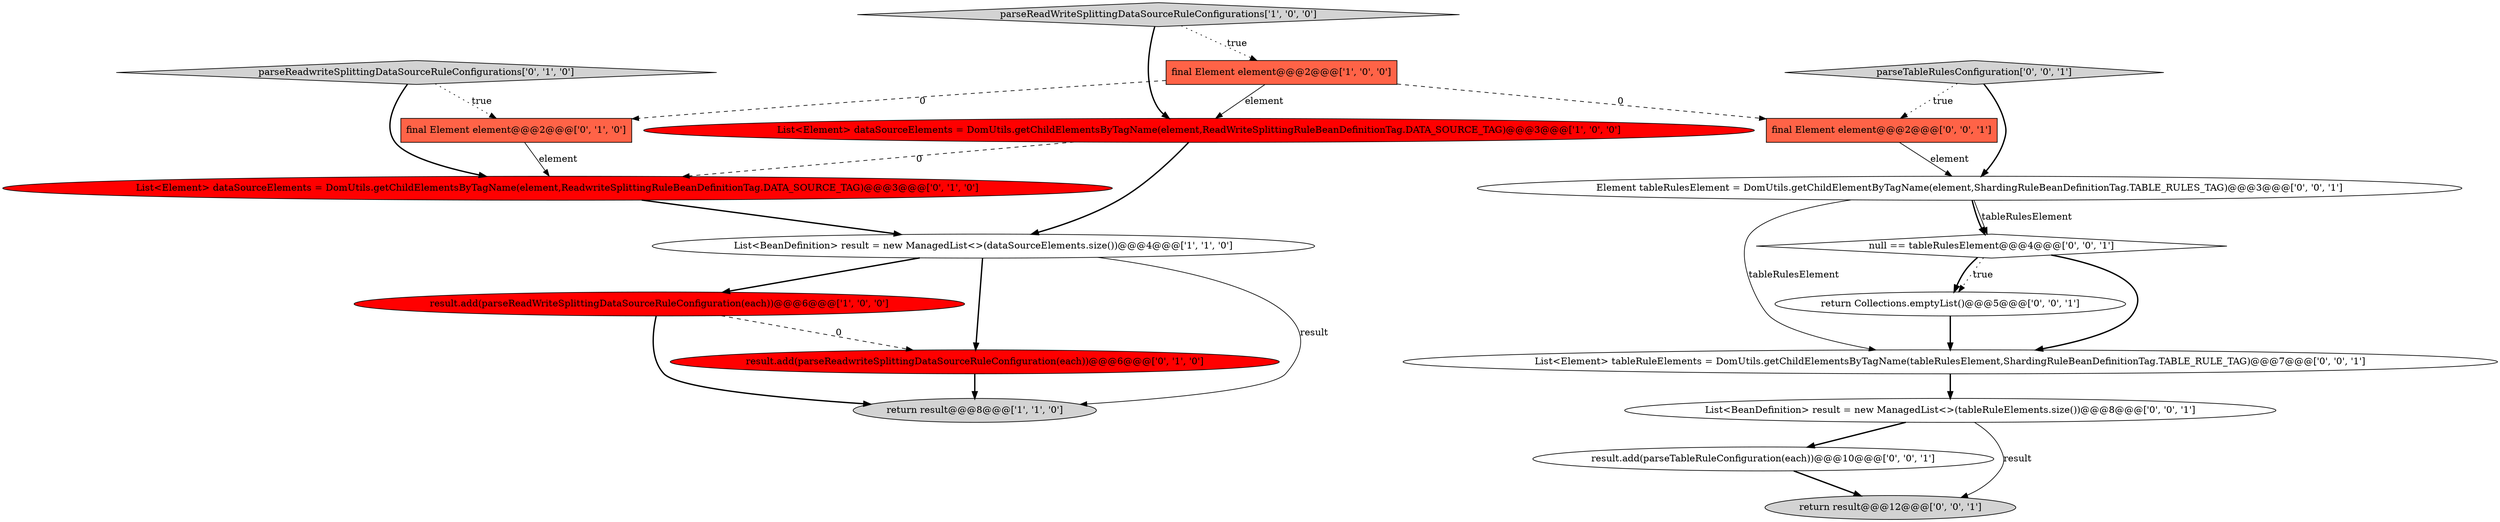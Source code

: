 digraph {
8 [style = filled, label = "List<Element> dataSourceElements = DomUtils.getChildElementsByTagName(element,ReadwriteSplittingRuleBeanDefinitionTag.DATA_SOURCE_TAG)@@@3@@@['0', '1', '0']", fillcolor = red, shape = ellipse image = "AAA1AAABBB2BBB"];
14 [style = filled, label = "return Collections.emptyList()@@@5@@@['0', '0', '1']", fillcolor = white, shape = ellipse image = "AAA0AAABBB3BBB"];
1 [style = filled, label = "parseReadWriteSplittingDataSourceRuleConfigurations['1', '0', '0']", fillcolor = lightgray, shape = diamond image = "AAA0AAABBB1BBB"];
4 [style = filled, label = "return result@@@8@@@['1', '1', '0']", fillcolor = lightgray, shape = ellipse image = "AAA0AAABBB1BBB"];
0 [style = filled, label = "List<BeanDefinition> result = new ManagedList<>(dataSourceElements.size())@@@4@@@['1', '1', '0']", fillcolor = white, shape = ellipse image = "AAA0AAABBB1BBB"];
3 [style = filled, label = "result.add(parseReadWriteSplittingDataSourceRuleConfiguration(each))@@@6@@@['1', '0', '0']", fillcolor = red, shape = ellipse image = "AAA1AAABBB1BBB"];
6 [style = filled, label = "result.add(parseReadwriteSplittingDataSourceRuleConfiguration(each))@@@6@@@['0', '1', '0']", fillcolor = red, shape = ellipse image = "AAA1AAABBB2BBB"];
17 [style = filled, label = "return result@@@12@@@['0', '0', '1']", fillcolor = lightgray, shape = ellipse image = "AAA0AAABBB3BBB"];
11 [style = filled, label = "List<Element> tableRuleElements = DomUtils.getChildElementsByTagName(tableRulesElement,ShardingRuleBeanDefinitionTag.TABLE_RULE_TAG)@@@7@@@['0', '0', '1']", fillcolor = white, shape = ellipse image = "AAA0AAABBB3BBB"];
9 [style = filled, label = "parseReadwriteSplittingDataSourceRuleConfigurations['0', '1', '0']", fillcolor = lightgray, shape = diamond image = "AAA0AAABBB2BBB"];
16 [style = filled, label = "final Element element@@@2@@@['0', '0', '1']", fillcolor = tomato, shape = box image = "AAA0AAABBB3BBB"];
13 [style = filled, label = "parseTableRulesConfiguration['0', '0', '1']", fillcolor = lightgray, shape = diamond image = "AAA0AAABBB3BBB"];
15 [style = filled, label = "result.add(parseTableRuleConfiguration(each))@@@10@@@['0', '0', '1']", fillcolor = white, shape = ellipse image = "AAA0AAABBB3BBB"];
5 [style = filled, label = "List<Element> dataSourceElements = DomUtils.getChildElementsByTagName(element,ReadWriteSplittingRuleBeanDefinitionTag.DATA_SOURCE_TAG)@@@3@@@['1', '0', '0']", fillcolor = red, shape = ellipse image = "AAA1AAABBB1BBB"];
10 [style = filled, label = "Element tableRulesElement = DomUtils.getChildElementByTagName(element,ShardingRuleBeanDefinitionTag.TABLE_RULES_TAG)@@@3@@@['0', '0', '1']", fillcolor = white, shape = ellipse image = "AAA0AAABBB3BBB"];
12 [style = filled, label = "List<BeanDefinition> result = new ManagedList<>(tableRuleElements.size())@@@8@@@['0', '0', '1']", fillcolor = white, shape = ellipse image = "AAA0AAABBB3BBB"];
2 [style = filled, label = "final Element element@@@2@@@['1', '0', '0']", fillcolor = tomato, shape = box image = "AAA1AAABBB1BBB"];
18 [style = filled, label = "null == tableRulesElement@@@4@@@['0', '0', '1']", fillcolor = white, shape = diamond image = "AAA0AAABBB3BBB"];
7 [style = filled, label = "final Element element@@@2@@@['0', '1', '0']", fillcolor = tomato, shape = box image = "AAA1AAABBB2BBB"];
1->5 [style = bold, label=""];
0->3 [style = bold, label=""];
13->10 [style = bold, label=""];
10->18 [style = bold, label=""];
13->16 [style = dotted, label="true"];
12->17 [style = solid, label="result"];
3->6 [style = dashed, label="0"];
10->11 [style = solid, label="tableRulesElement"];
0->6 [style = bold, label=""];
16->10 [style = solid, label="element"];
18->11 [style = bold, label=""];
12->15 [style = bold, label=""];
11->12 [style = bold, label=""];
2->7 [style = dashed, label="0"];
9->8 [style = bold, label=""];
3->4 [style = bold, label=""];
18->14 [style = dotted, label="true"];
2->5 [style = solid, label="element"];
8->0 [style = bold, label=""];
6->4 [style = bold, label=""];
15->17 [style = bold, label=""];
5->0 [style = bold, label=""];
2->16 [style = dashed, label="0"];
5->8 [style = dashed, label="0"];
0->4 [style = solid, label="result"];
9->7 [style = dotted, label="true"];
10->18 [style = solid, label="tableRulesElement"];
1->2 [style = dotted, label="true"];
14->11 [style = bold, label=""];
18->14 [style = bold, label=""];
7->8 [style = solid, label="element"];
}

